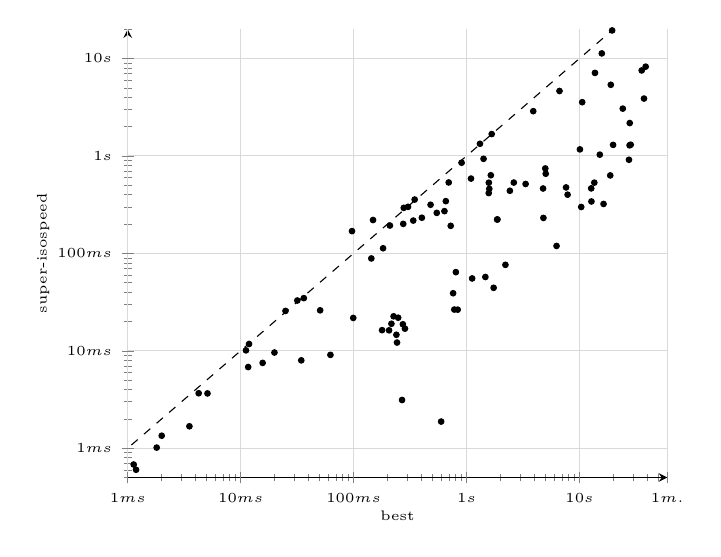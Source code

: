 \begin{tikzpicture}
\begin{axis}[
	font = \tiny,
	axis lines = left,
	axis lines = left,
	grid = major,
	grid style = {draw=gray!30},
	xmode = log,
	ymode = log,
	ymin = 0.5,
	ymax = 20000,
	xmin = 1,
	xmax = 60000,
	xlabel = {best},
	ylabel = {super-isospeed},
	label shift = {-6pt},
	% log ticks with fixed point,
	xtick = {0.1, 1, 10, 100, 1000, 10000, 100000, 1000000, 10000000},
	ytick = {0.1, 1, 10, 100, 1000, 10000, 100000, 1000000, 10000000},
	xticklabels = \empty,
	yticklabels = \empty,
	extra x ticks = {0.1, 1, 10, 100, 1000, 10000, 60000, 600000, 1800000, 3600000},
	extra x tick labels = {$100 {\mu}s$, $1 ms$, $10 ms$, $100 ms$, $1 s$, $10 s$, $1 m.$, $10 m.$, $30 m.$, $1 h$},
	extra y ticks = {0.1, 1, 10, 100, 1000, 10000, 60000, 600000, 1800000, 3600000},
	extra y tick labels = {$100 {\mu}s$, $1 ms$, $10 ms$, $100 ms$, $1 s$, $10 s$, $1 m.$, $10 m.$, $30 m.$, $1 h$},
]
	\addplot [only marks, mark size=1pt] coordinates {
		(1.13, 0.68)
		(10367.918, 299.172)
		(19856.56, 1298.724)
		(226.136, 22.586)
		(239.447, 14.595)
		(1738.406, 44.288)
		(779.608, 26.504)
		(248.162, 21.845)
		(13539.085, 531.791)
		(695.574, 534.317)
		(7611.464, 475.12)
		(19.925, 9.595)
		(275.257, 200.67)
		(31.76, 32.816)
		(4761.008, 463.337)
		(804.817, 64.145)
		(24.961, 25.654)
		(50.574, 26.016)
		(13717.612, 7119.132)
		(28434.334, 1304.504)
		(96.831, 169.151)
		(11.149, 10.099)
		(27785.704, 1284.697)
		(35580.326, 7543.632)
		(99.311, 21.724)
		(34.422, 7.976)
		(545.303, 260.338)
		(242.493, 12.144)
		(37275.781, 3880.829)
		(278.112, 293.122)
		(347.251, 356.735)
		(6267.376, 119.177)
		(1642.288, 633.607)
		(656.003, 343.557)
		(11.871, 11.74)
		(268.749, 3.125)
		(18733.017, 631.23)
		(2.001, 1.343)
		(4983.309, 744.255)
		(12704.917, 464.43)
		(27442.219, 913.265)
		(3897.816, 2880.858)
		(16342.184, 321.575)
		(2420.933, 438.917)
		(760.834, 38.965)
		(724.591, 191.67)
		(12762.995, 341.014)
		(15.662, 7.508)
		(835.157, 26.43)
		(62.386, 9.077)
		(10574.767, 3563.281)
		(3.52, 1.679)
		(273.238, 18.712)
		(480.447, 315.353)
		(18953.152, 5372.53)
		(1573.011, 415.811)
		(1866.739, 222.46)
		(1468.867, 57.204)
		(2621.798, 533.266)
		(178.804, 16.281)
		(6656.725, 4642.322)
		(209.698, 193.048)
		(216.299, 18.937)
		(1121.376, 55.272)
		(1.806, 1.014)
		(27886.849, 2175.615)
		(1.186, 0.601)
		(15769.02, 11283.803)
		(337.611, 217.0)
		(182.472, 112.811)
		(596.058, 1.877)
		(1096.189, 585.419)
		(5029.27, 656.407)
		(206.07, 16.209)
		(36.261, 34.718)
		(38585.091, 8249.318)
		(1672.11, 1677.655)
		(905.011, 852.072)
		(148.695, 219.877)
		(3336.096, 515.449)
		(7854.592, 400.447)
		(1878.697, 222.837)
		(1590.587, 459.815)
		(4795.598, 231.065)
		(4.252, 3.666)
		(1315.501, 1333.044)
		(402.348, 232.098)
		(284.968, 16.877)
		(24179.289, 3059.926)
		(10093.894, 1167.651)
		(15138.975, 1030.608)
		(637.57, 271.245)
		(2210.841, 76.25)
		(11.659, 6.809)
		(5.088, 3.651)
		(1576.393, 531.254)
		(303.421, 300.201)
		(143.58, 88.677)
		(1415.082, 933.986)
		(19477.704, 19422.672)
	};
	\addplot+ [mark=none, black, dashed, domain=0.5:60000] {x};
\end{axis}
\end{tikzpicture}
